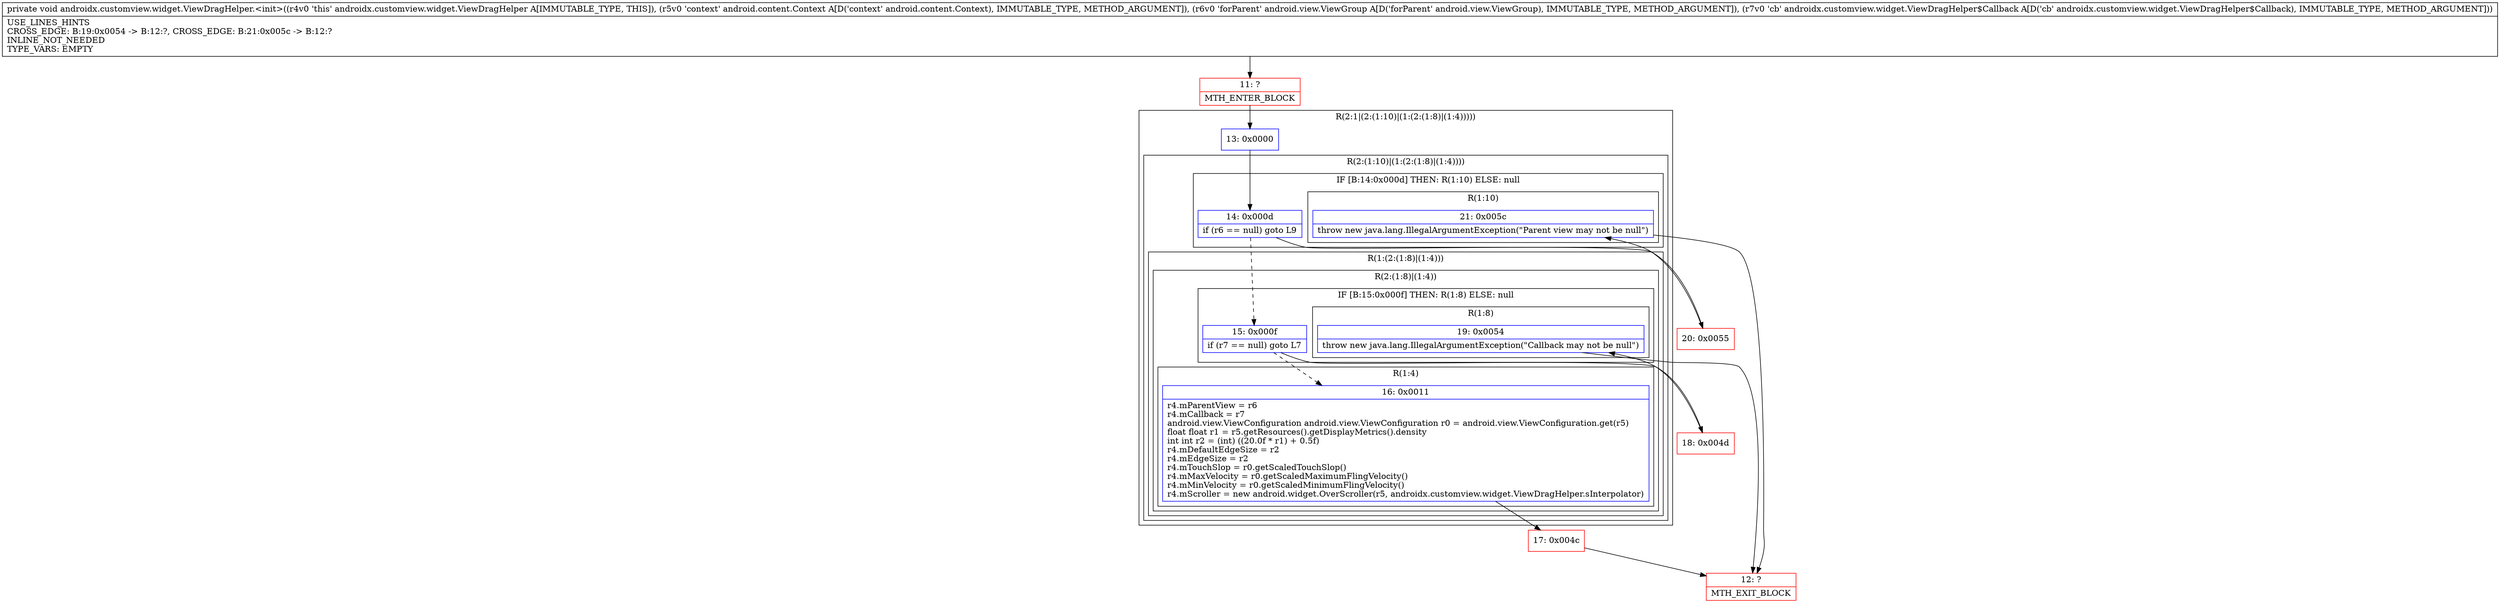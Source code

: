 digraph "CFG forandroidx.customview.widget.ViewDragHelper.\<init\>(Landroid\/content\/Context;Landroid\/view\/ViewGroup;Landroidx\/customview\/widget\/ViewDragHelper$Callback;)V" {
subgraph cluster_Region_543018515 {
label = "R(2:1|(2:(1:10)|(1:(2:(1:8)|(1:4)))))";
node [shape=record,color=blue];
Node_13 [shape=record,label="{13\:\ 0x0000}"];
subgraph cluster_Region_1156886480 {
label = "R(2:(1:10)|(1:(2:(1:8)|(1:4))))";
node [shape=record,color=blue];
subgraph cluster_IfRegion_1014388169 {
label = "IF [B:14:0x000d] THEN: R(1:10) ELSE: null";
node [shape=record,color=blue];
Node_14 [shape=record,label="{14\:\ 0x000d|if (r6 == null) goto L9\l}"];
subgraph cluster_Region_1675976498 {
label = "R(1:10)";
node [shape=record,color=blue];
Node_21 [shape=record,label="{21\:\ 0x005c|throw new java.lang.IllegalArgumentException(\"Parent view may not be null\")\l}"];
}
}
subgraph cluster_Region_755382283 {
label = "R(1:(2:(1:8)|(1:4)))";
node [shape=record,color=blue];
subgraph cluster_Region_1290639444 {
label = "R(2:(1:8)|(1:4))";
node [shape=record,color=blue];
subgraph cluster_IfRegion_1111184413 {
label = "IF [B:15:0x000f] THEN: R(1:8) ELSE: null";
node [shape=record,color=blue];
Node_15 [shape=record,label="{15\:\ 0x000f|if (r7 == null) goto L7\l}"];
subgraph cluster_Region_200183719 {
label = "R(1:8)";
node [shape=record,color=blue];
Node_19 [shape=record,label="{19\:\ 0x0054|throw new java.lang.IllegalArgumentException(\"Callback may not be null\")\l}"];
}
}
subgraph cluster_Region_1663570708 {
label = "R(1:4)";
node [shape=record,color=blue];
Node_16 [shape=record,label="{16\:\ 0x0011|r4.mParentView = r6\lr4.mCallback = r7\landroid.view.ViewConfiguration android.view.ViewConfiguration r0 = android.view.ViewConfiguration.get(r5)\lfloat float r1 = r5.getResources().getDisplayMetrics().density\lint int r2 = (int) ((20.0f * r1) + 0.5f)\lr4.mDefaultEdgeSize = r2\lr4.mEdgeSize = r2\lr4.mTouchSlop = r0.getScaledTouchSlop()\lr4.mMaxVelocity = r0.getScaledMaximumFlingVelocity()\lr4.mMinVelocity = r0.getScaledMinimumFlingVelocity()\lr4.mScroller = new android.widget.OverScroller(r5, androidx.customview.widget.ViewDragHelper.sInterpolator)\l}"];
}
}
}
}
}
Node_11 [shape=record,color=red,label="{11\:\ ?|MTH_ENTER_BLOCK\l}"];
Node_17 [shape=record,color=red,label="{17\:\ 0x004c}"];
Node_12 [shape=record,color=red,label="{12\:\ ?|MTH_EXIT_BLOCK\l}"];
Node_18 [shape=record,color=red,label="{18\:\ 0x004d}"];
Node_20 [shape=record,color=red,label="{20\:\ 0x0055}"];
MethodNode[shape=record,label="{private void androidx.customview.widget.ViewDragHelper.\<init\>((r4v0 'this' androidx.customview.widget.ViewDragHelper A[IMMUTABLE_TYPE, THIS]), (r5v0 'context' android.content.Context A[D('context' android.content.Context), IMMUTABLE_TYPE, METHOD_ARGUMENT]), (r6v0 'forParent' android.view.ViewGroup A[D('forParent' android.view.ViewGroup), IMMUTABLE_TYPE, METHOD_ARGUMENT]), (r7v0 'cb' androidx.customview.widget.ViewDragHelper$Callback A[D('cb' androidx.customview.widget.ViewDragHelper$Callback), IMMUTABLE_TYPE, METHOD_ARGUMENT]))  | USE_LINES_HINTS\lCROSS_EDGE: B:19:0x0054 \-\> B:12:?, CROSS_EDGE: B:21:0x005c \-\> B:12:?\lINLINE_NOT_NEEDED\lTYPE_VARS: EMPTY\l}"];
MethodNode -> Node_11;Node_13 -> Node_14;
Node_14 -> Node_15[style=dashed];
Node_14 -> Node_20;
Node_21 -> Node_12;
Node_15 -> Node_16[style=dashed];
Node_15 -> Node_18;
Node_19 -> Node_12;
Node_16 -> Node_17;
Node_11 -> Node_13;
Node_17 -> Node_12;
Node_18 -> Node_19;
Node_20 -> Node_21;
}

